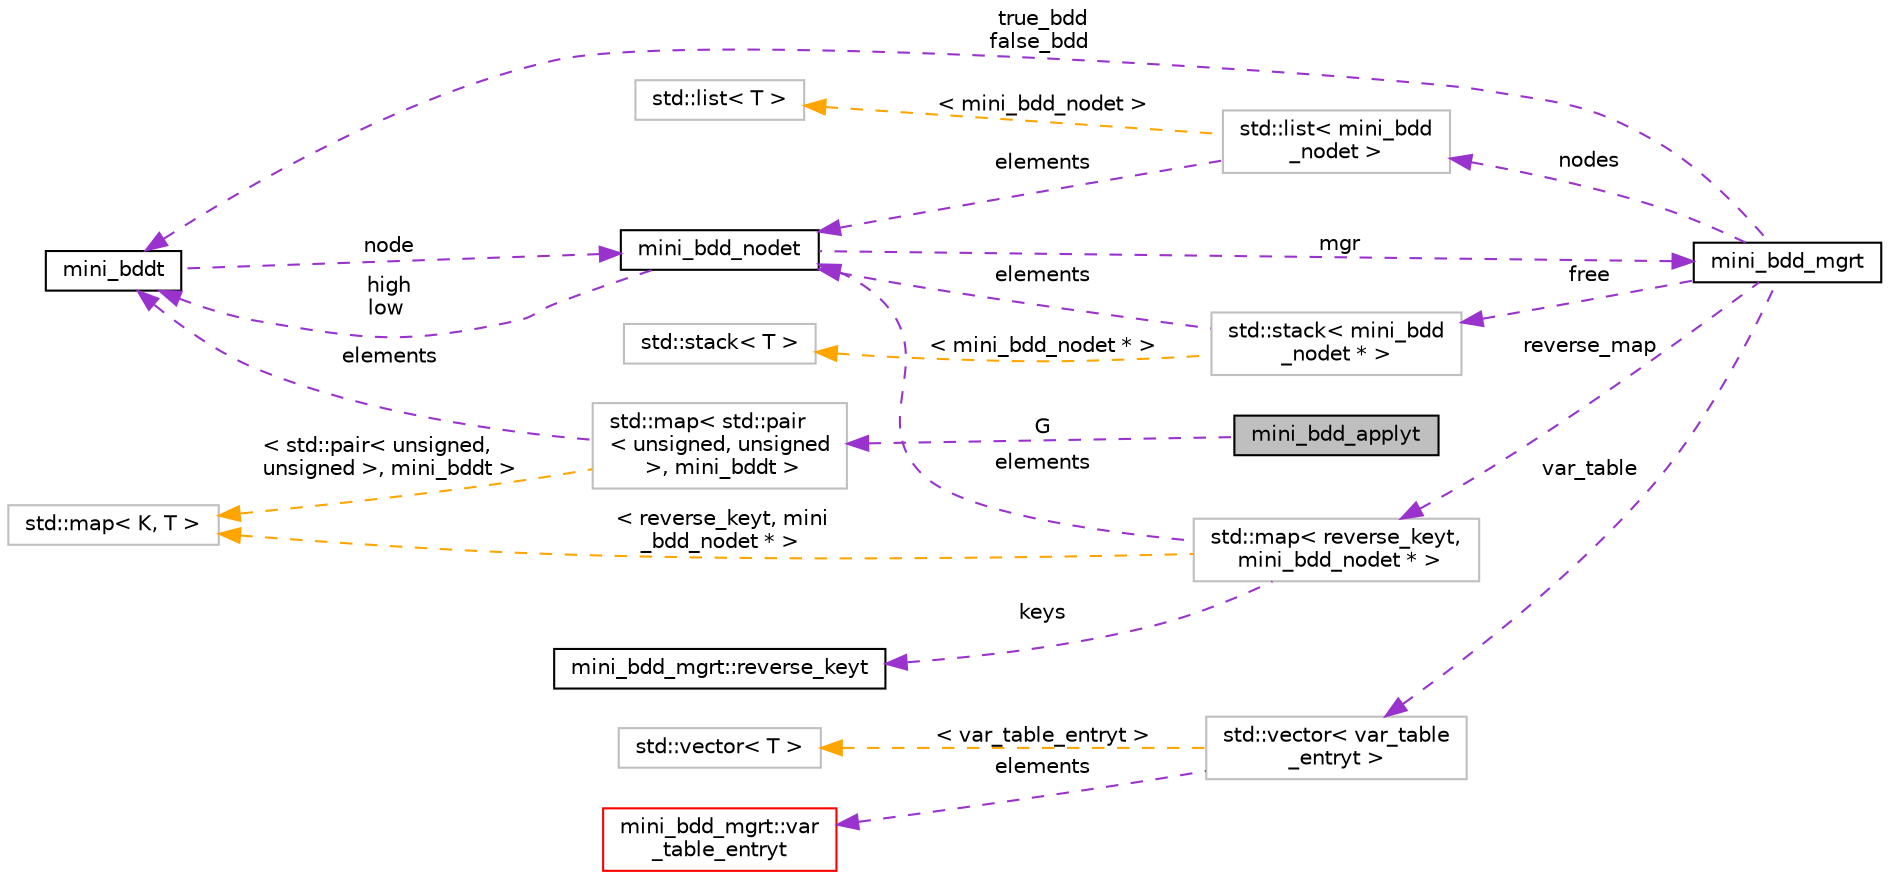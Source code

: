 digraph "mini_bdd_applyt"
{
 // LATEX_PDF_SIZE
  bgcolor="transparent";
  edge [fontname="Helvetica",fontsize="10",labelfontname="Helvetica",labelfontsize="10"];
  node [fontname="Helvetica",fontsize="10",shape=record];
  rankdir="LR";
  Node1 [label="mini_bdd_applyt",height=0.2,width=0.4,color="black", fillcolor="grey75", style="filled", fontcolor="black",tooltip=" "];
  Node2 -> Node1 [dir="back",color="darkorchid3",fontsize="10",style="dashed",label=" G" ,fontname="Helvetica"];
  Node2 [label="std::map\< std::pair\l\< unsigned, unsigned\l \>, mini_bddt \>",height=0.2,width=0.4,color="grey75",tooltip=" "];
  Node3 -> Node2 [dir="back",color="darkorchid3",fontsize="10",style="dashed",label=" elements" ,fontname="Helvetica"];
  Node3 [label="mini_bddt",height=0.2,width=0.4,color="black",URL="$classmini__bddt.html",tooltip=" "];
  Node4 -> Node3 [dir="back",color="darkorchid3",fontsize="10",style="dashed",label=" node" ,fontname="Helvetica"];
  Node4 [label="mini_bdd_nodet",height=0.2,width=0.4,color="black",URL="$classmini__bdd__nodet.html",tooltip=" "];
  Node3 -> Node4 [dir="back",color="darkorchid3",fontsize="10",style="dashed",label=" high\nlow" ,fontname="Helvetica"];
  Node5 -> Node4 [dir="back",color="darkorchid3",fontsize="10",style="dashed",label=" mgr" ,fontname="Helvetica"];
  Node5 [label="mini_bdd_mgrt",height=0.2,width=0.4,color="black",URL="$classmini__bdd__mgrt.html",tooltip=" "];
  Node6 -> Node5 [dir="back",color="darkorchid3",fontsize="10",style="dashed",label=" reverse_map" ,fontname="Helvetica"];
  Node6 [label="std::map\< reverse_keyt,\l mini_bdd_nodet * \>",height=0.2,width=0.4,color="grey75",tooltip=" "];
  Node7 -> Node6 [dir="back",color="darkorchid3",fontsize="10",style="dashed",label=" keys" ,fontname="Helvetica"];
  Node7 [label="mini_bdd_mgrt::reverse_keyt",height=0.2,width=0.4,color="black",URL="$structmini__bdd__mgrt_1_1reverse__keyt.html",tooltip=" "];
  Node4 -> Node6 [dir="back",color="darkorchid3",fontsize="10",style="dashed",label=" elements" ,fontname="Helvetica"];
  Node8 -> Node6 [dir="back",color="orange",fontsize="10",style="dashed",label=" \< reverse_keyt, mini\l_bdd_nodet * \>" ,fontname="Helvetica"];
  Node8 [label="std::map\< K, T \>",height=0.2,width=0.4,color="grey75",tooltip="STL class."];
  Node3 -> Node5 [dir="back",color="darkorchid3",fontsize="10",style="dashed",label=" true_bdd\nfalse_bdd" ,fontname="Helvetica"];
  Node11 -> Node5 [dir="back",color="darkorchid3",fontsize="10",style="dashed",label=" nodes" ,fontname="Helvetica"];
  Node11 [label="std::list\< mini_bdd\l_nodet \>",height=0.2,width=0.4,color="grey75",tooltip=" "];
  Node4 -> Node11 [dir="back",color="darkorchid3",fontsize="10",style="dashed",label=" elements" ,fontname="Helvetica"];
  Node12 -> Node11 [dir="back",color="orange",fontsize="10",style="dashed",label=" \< mini_bdd_nodet \>" ,fontname="Helvetica"];
  Node12 [label="std::list\< T \>",height=0.2,width=0.4,color="grey75",tooltip="STL class."];
  Node13 -> Node5 [dir="back",color="darkorchid3",fontsize="10",style="dashed",label=" var_table" ,fontname="Helvetica"];
  Node13 [label="std::vector\< var_table\l_entryt \>",height=0.2,width=0.4,color="grey75",tooltip=" "];
  Node14 -> Node13 [dir="back",color="darkorchid3",fontsize="10",style="dashed",label=" elements" ,fontname="Helvetica"];
  Node14 [label="mini_bdd_mgrt::var\l_table_entryt",height=0.2,width=0.4,color="red",URL="$structmini__bdd__mgrt_1_1var__table__entryt.html",tooltip=" "];
  Node17 -> Node13 [dir="back",color="orange",fontsize="10",style="dashed",label=" \< var_table_entryt \>" ,fontname="Helvetica"];
  Node17 [label="std::vector\< T \>",height=0.2,width=0.4,color="grey75",tooltip="STL class."];
  Node18 -> Node5 [dir="back",color="darkorchid3",fontsize="10",style="dashed",label=" free" ,fontname="Helvetica"];
  Node18 [label="std::stack\< mini_bdd\l_nodet * \>",height=0.2,width=0.4,color="grey75",tooltip=" "];
  Node4 -> Node18 [dir="back",color="darkorchid3",fontsize="10",style="dashed",label=" elements" ,fontname="Helvetica"];
  Node19 -> Node18 [dir="back",color="orange",fontsize="10",style="dashed",label=" \< mini_bdd_nodet * \>" ,fontname="Helvetica"];
  Node19 [label="std::stack\< T \>",height=0.2,width=0.4,color="grey75",tooltip="STL class."];
  Node8 -> Node2 [dir="back",color="orange",fontsize="10",style="dashed",label=" \< std::pair\< unsigned,\l unsigned \>, mini_bddt \>" ,fontname="Helvetica"];
}
